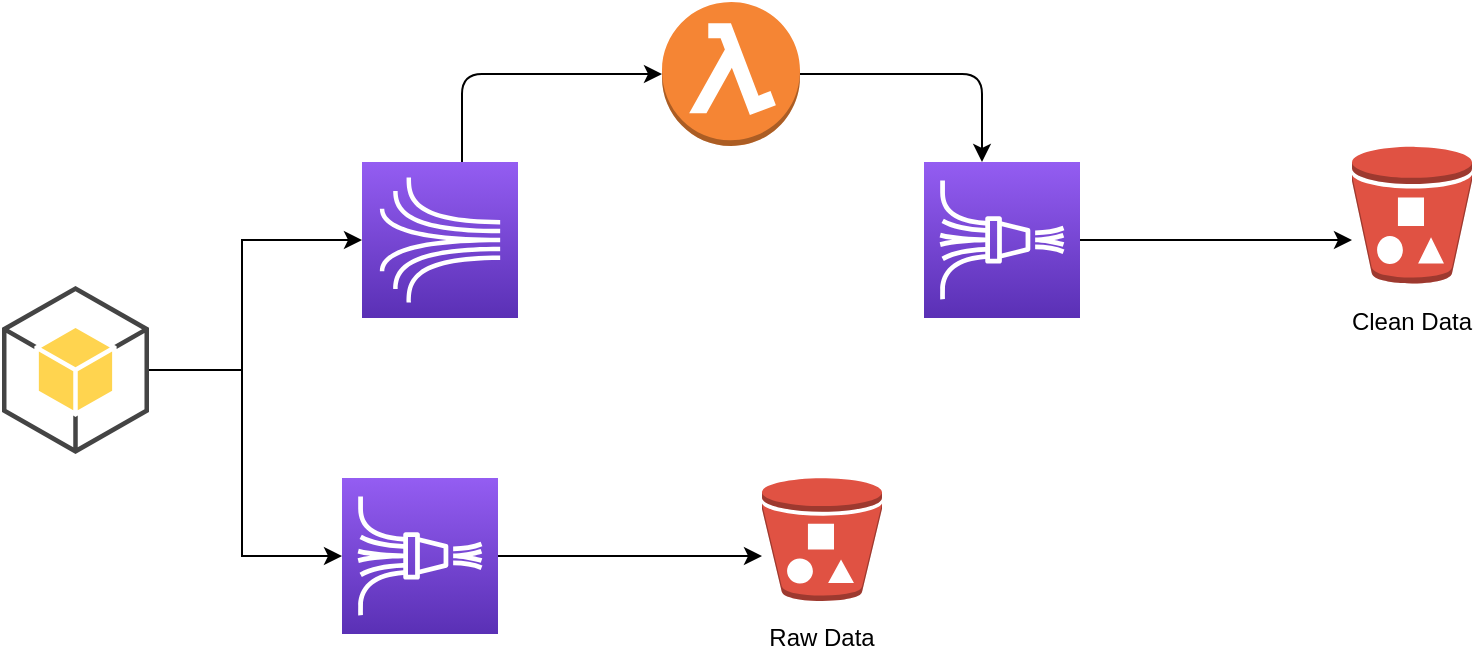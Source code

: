 <mxfile version="12.7.0" type="github">
  <diagram id="I4_b89pJyK5yKUSI2D77" name="Page-1">
    <mxGraphModel dx="1186" dy="710" grid="1" gridSize="10" guides="1" tooltips="1" connect="1" arrows="1" fold="1" page="1" pageScale="1" pageWidth="1100" pageHeight="850" math="0" shadow="0">
      <root>
        <mxCell id="0"/>
        <mxCell id="1" parent="0"/>
        <mxCell id="msdwBEozecvnglc0cFIi-5" value="" style="outlineConnect=0;fontColor=#232F3E;gradientColor=#945DF2;gradientDirection=north;fillColor=#5A30B5;strokeColor=#ffffff;dashed=0;verticalLabelPosition=bottom;verticalAlign=top;align=center;html=1;fontSize=12;fontStyle=0;aspect=fixed;shape=mxgraph.aws4.resourceIcon;resIcon=mxgraph.aws4.kinesis;" parent="1" vertex="1">
          <mxGeometry x="230" y="240" width="78" height="78" as="geometry"/>
        </mxCell>
        <mxCell id="msdwBEozecvnglc0cFIi-10" style="edgeStyle=orthogonalEdgeStyle;rounded=0;orthogonalLoop=1;jettySize=auto;html=1;exitX=1;exitY=0.5;exitDx=0;exitDy=0;exitPerimeter=0;" parent="1" source="msdwBEozecvnglc0cFIi-9" target="msdwBEozecvnglc0cFIi-5" edge="1">
          <mxGeometry relative="1" as="geometry">
            <Array as="points">
              <mxPoint x="170" y="344"/>
              <mxPoint x="170" y="279"/>
            </Array>
          </mxGeometry>
        </mxCell>
        <mxCell id="KBTJcN20acUAVPkmVkL6-20" style="edgeStyle=orthogonalEdgeStyle;rounded=0;orthogonalLoop=1;jettySize=auto;html=1;" edge="1" parent="1" source="msdwBEozecvnglc0cFIi-9" target="KBTJcN20acUAVPkmVkL6-18">
          <mxGeometry relative="1" as="geometry">
            <Array as="points">
              <mxPoint x="170" y="344"/>
              <mxPoint x="170" y="437"/>
            </Array>
          </mxGeometry>
        </mxCell>
        <mxCell id="msdwBEozecvnglc0cFIi-9" value="" style="outlineConnect=0;dashed=0;verticalLabelPosition=bottom;verticalAlign=top;align=center;html=1;shape=mxgraph.aws3.android;fillColor=#FFD44F;gradientColor=none;" parent="1" vertex="1">
          <mxGeometry x="50" y="302" width="73.5" height="84" as="geometry"/>
        </mxCell>
        <mxCell id="msdwBEozecvnglc0cFIi-11" value="" style="outlineConnect=0;fontColor=#232F3E;gradientColor=#945DF2;gradientDirection=north;fillColor=#5A30B5;strokeColor=#ffffff;dashed=0;verticalLabelPosition=bottom;verticalAlign=top;align=center;html=1;fontSize=12;fontStyle=0;aspect=fixed;shape=mxgraph.aws4.resourceIcon;resIcon=mxgraph.aws4.kinesis_data_firehose;" parent="1" vertex="1">
          <mxGeometry x="511" y="240" width="78" height="78" as="geometry"/>
        </mxCell>
        <mxCell id="KBTJcN20acUAVPkmVkL6-18" value="" style="outlineConnect=0;fontColor=#232F3E;gradientColor=#945DF2;gradientDirection=north;fillColor=#5A30B5;strokeColor=#ffffff;dashed=0;verticalLabelPosition=bottom;verticalAlign=top;align=center;html=1;fontSize=12;fontStyle=0;aspect=fixed;shape=mxgraph.aws4.resourceIcon;resIcon=mxgraph.aws4.kinesis_data_firehose;" vertex="1" parent="1">
          <mxGeometry x="220" y="398" width="78" height="78" as="geometry"/>
        </mxCell>
        <mxCell id="msdwBEozecvnglc0cFIi-16" value="" style="edgeStyle=segmentEdgeStyle;endArrow=classic;html=1;exitX=1;exitY=0.5;exitDx=0;exitDy=0;exitPerimeter=0;" parent="1" source="msdwBEozecvnglc0cFIi-17" target="msdwBEozecvnglc0cFIi-11" edge="1">
          <mxGeometry width="50" height="50" relative="1" as="geometry">
            <mxPoint x="360" y="220" as="sourcePoint"/>
            <mxPoint x="590" y="210" as="targetPoint"/>
            <Array as="points">
              <mxPoint x="540" y="196"/>
              <mxPoint x="540" y="280"/>
            </Array>
          </mxGeometry>
        </mxCell>
        <mxCell id="msdwBEozecvnglc0cFIi-17" value="" style="outlineConnect=0;dashed=0;verticalLabelPosition=bottom;verticalAlign=top;align=center;html=1;shape=mxgraph.aws3.lambda_function;fillColor=#F58534;gradientColor=none;" parent="1" vertex="1">
          <mxGeometry x="380" y="160" width="69" height="72" as="geometry"/>
        </mxCell>
        <mxCell id="msdwBEozecvnglc0cFIi-18" value="" style="edgeStyle=segmentEdgeStyle;endArrow=classic;html=1;entryX=0;entryY=0.5;entryDx=0;entryDy=0;entryPerimeter=0;" parent="1" source="msdwBEozecvnglc0cFIi-5" target="msdwBEozecvnglc0cFIi-17" edge="1">
          <mxGeometry width="50" height="50" relative="1" as="geometry">
            <mxPoint x="360" y="247.5" as="sourcePoint"/>
            <mxPoint x="589" y="247.5" as="targetPoint"/>
            <Array as="points">
              <mxPoint x="280" y="196"/>
            </Array>
          </mxGeometry>
        </mxCell>
        <mxCell id="KBTJcN20acUAVPkmVkL6-5" value="" style="edgeStyle=segmentEdgeStyle;endArrow=classic;html=1;" edge="1" parent="1" source="KBTJcN20acUAVPkmVkL6-18" target="KBTJcN20acUAVPkmVkL6-2">
          <mxGeometry width="50" height="50" relative="1" as="geometry">
            <mxPoint x="348" y="440" as="sourcePoint"/>
            <mxPoint x="398" y="390" as="targetPoint"/>
            <Array as="points"/>
          </mxGeometry>
        </mxCell>
        <mxCell id="KBTJcN20acUAVPkmVkL6-7" value="" style="group" vertex="1" connectable="0" parent="1">
          <mxGeometry x="430" y="398" width="60" height="90" as="geometry"/>
        </mxCell>
        <mxCell id="KBTJcN20acUAVPkmVkL6-2" value="" style="outlineConnect=0;dashed=0;verticalLabelPosition=bottom;verticalAlign=top;align=center;html=1;shape=mxgraph.aws3.bucket_with_objects;fillColor=#E05243;gradientColor=none;" vertex="1" parent="KBTJcN20acUAVPkmVkL6-7">
          <mxGeometry width="60" height="61.5" as="geometry"/>
        </mxCell>
        <mxCell id="KBTJcN20acUAVPkmVkL6-6" value="Raw Data&lt;br&gt;" style="text;html=1;strokeColor=none;fillColor=none;align=center;verticalAlign=middle;whiteSpace=wrap;rounded=0;" vertex="1" parent="KBTJcN20acUAVPkmVkL6-7">
          <mxGeometry x="2.25" y="70" width="55.5" height="20" as="geometry"/>
        </mxCell>
        <mxCell id="KBTJcN20acUAVPkmVkL6-14" value="" style="group" vertex="1" connectable="0" parent="1">
          <mxGeometry x="720" y="240" width="70" height="100" as="geometry"/>
        </mxCell>
        <mxCell id="KBTJcN20acUAVPkmVkL6-3" value="" style="outlineConnect=0;dashed=0;verticalLabelPosition=bottom;verticalAlign=top;align=center;html=1;shape=mxgraph.aws3.bucket_with_objects;fillColor=#E05243;gradientColor=none;" vertex="1" parent="KBTJcN20acUAVPkmVkL6-14">
          <mxGeometry x="5" y="-7.76" width="60" height="68.524" as="geometry"/>
        </mxCell>
        <mxCell id="KBTJcN20acUAVPkmVkL6-13" value="Clean Data" style="text;html=1;strokeColor=none;fillColor=none;align=center;verticalAlign=middle;whiteSpace=wrap;rounded=0;" vertex="1" parent="KBTJcN20acUAVPkmVkL6-14">
          <mxGeometry y="68.526" width="70" height="22.284" as="geometry"/>
        </mxCell>
        <mxCell id="KBTJcN20acUAVPkmVkL6-17" style="edgeStyle=orthogonalEdgeStyle;rounded=0;orthogonalLoop=1;jettySize=auto;html=1;" edge="1" parent="1" source="msdwBEozecvnglc0cFIi-11" target="KBTJcN20acUAVPkmVkL6-3">
          <mxGeometry relative="1" as="geometry">
            <mxPoint x="750" y="380" as="sourcePoint"/>
            <Array as="points">
              <mxPoint x="680" y="279"/>
              <mxPoint x="680" y="279"/>
            </Array>
          </mxGeometry>
        </mxCell>
      </root>
    </mxGraphModel>
  </diagram>
</mxfile>
